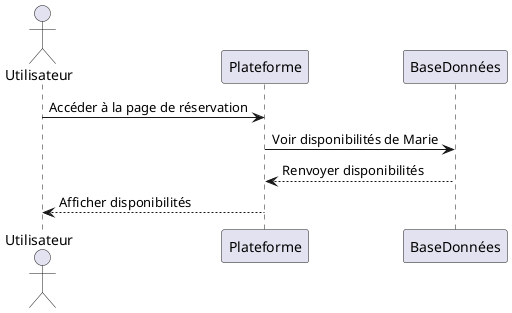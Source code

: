@startuml
actor Utilisateur as U
participant Plateforme as P
participant BaseDonnées as M

U -> P: Accéder à la page de réservation
P -> M: Voir disponibilités de Marie
M --> P: Renvoyer disponibilités
P --> U: Afficher disponibilités
@enduml
